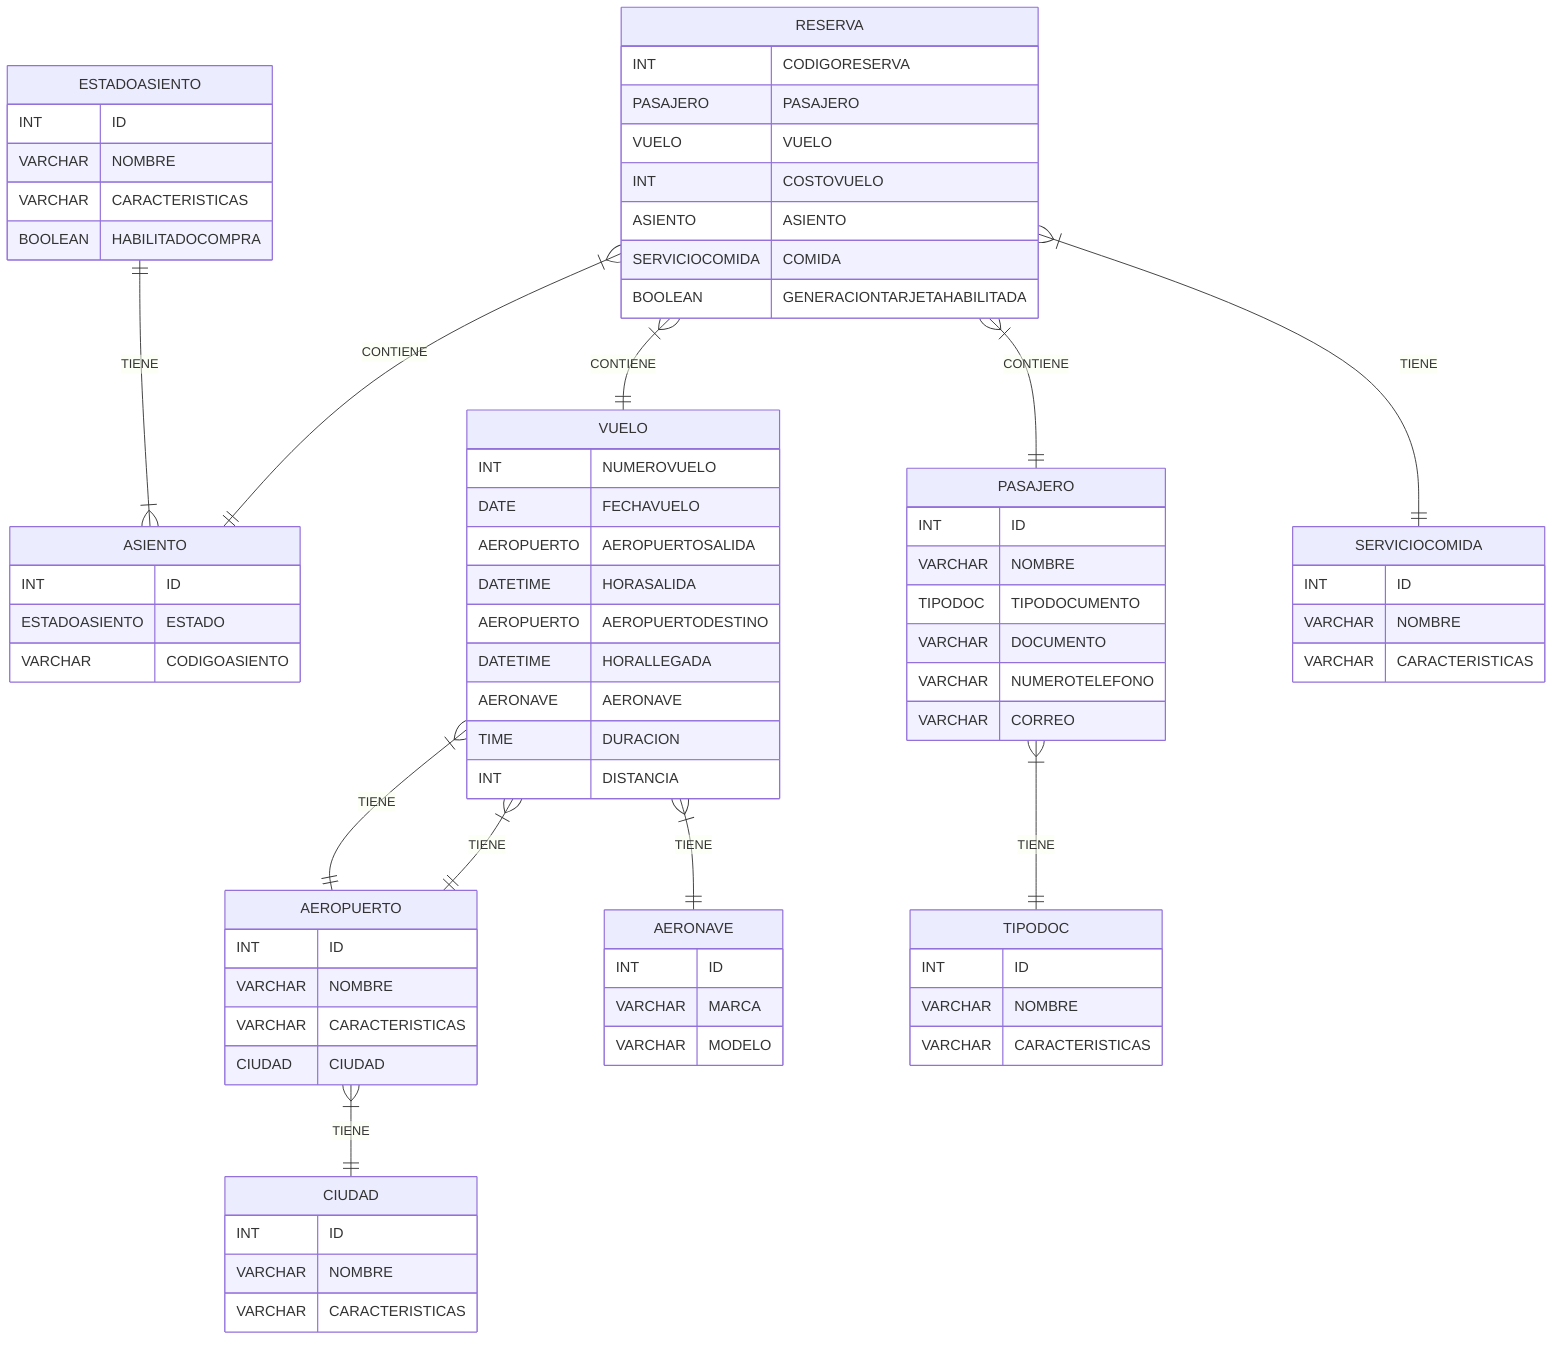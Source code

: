 erDiagram
    RESERVA }|--|| ASIENTO : CONTIENE
    RESERVA }|--|| VUELO : CONTIENE
    RESERVA }|--|| PASAJERO : CONTIENE
    RESERVA }|--|| SERVICIOCOMIDA : TIENE
    ESTADOASIENTO ||--|{ ASIENTO : TIENE
    PASAJERO }|--|| TIPODOC : TIENE
    VUELO }|--|| AEROPUERTO : TIENE
    VUELO }|--|| AEROPUERTO : TIENE
    VUELO }|--|| AERONAVE : TIENE
    AEROPUERTO }|--||CIUDAD : TIENE
    
    ASIENTO{
        INT ID
        ESTADOASIENTO ESTADO
        VARCHAR CODIGOASIENTO
    }
    ESTADOASIENTO{
        INT ID 
        VARCHAR NOMBRE
        VARCHAR CARACTERISTICAS
        BOOLEAN HABILITADOCOMPRA
    }
    TIPODOC{
        INT ID 
        VARCHAR NOMBRE
        VARCHAR CARACTERISTICAS
    }
    PASAJERO {
        INT ID
        VARCHAR NOMBRE
        TIPODOC TIPODOCUMENTO
        VARCHAR DOCUMENTO
        VARCHAR NUMEROTELEFONO
        VARCHAR CORREO
    }
    CIUDAD{
        INT ID 
        VARCHAR NOMBRE
        VARCHAR CARACTERISTICAS
    }
    AEROPUERTO{
        INT ID 
        VARCHAR NOMBRE
        VARCHAR CARACTERISTICAS
        CIUDAD CIUDAD
    }
    AERONAVE{
        INT ID
        VARCHAR MARCA
        VARCHAR MODELO
    }
    VUELO{
        INT NUMEROVUELO
        DATE FECHAVUELO
        AEROPUERTO AEROPUERTOSALIDA
        DATETIME HORASALIDA
        AEROPUERTO AEROPUERTODESTINO
        DATETIME HORALLEGADA
        AERONAVE AERONAVE
        TIME DURACION 
        INT DISTANCIA
    }
    SERVICIOCOMIDA{
        INT ID 
        VARCHAR NOMBRE
        VARCHAR CARACTERISTICAS
    }
    RESERVA{
        INT CODIGORESERVA
        PASAJERO PASAJERO
        VUELO VUELO
        INT COSTOVUELO
        ASIENTO ASIENTO
        SERVICIOCOMIDA COMIDA
        BOOLEAN GENERACIONTARJETAHABILITADA
    }